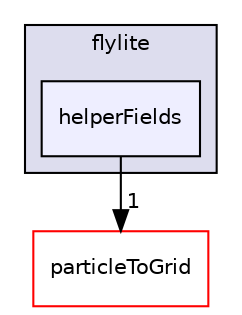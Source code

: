 digraph "/tmp/tmp.I3T9wAlo9k/picongpu/include/picongpu/particles/flylite/helperFields" {
  compound=true
  node [ fontsize="10", fontname="Helvetica"];
  edge [ labelfontsize="10", labelfontname="Helvetica"];
  subgraph clusterdir_e31077acfa5864a39c7fe450d9090216 {
    graph [ bgcolor="#ddddee", pencolor="black", label="flylite" fontname="Helvetica", fontsize="10", URL="dir_e31077acfa5864a39c7fe450d9090216.html"]
  dir_997d949c8cf07d06a60e8c6e0baa461f [shape=box, label="helperFields", style="filled", fillcolor="#eeeeff", pencolor="black", URL="dir_997d949c8cf07d06a60e8c6e0baa461f.html"];
  }
  dir_5cfede4be71155a80ba519f9359717a3 [shape=box label="particleToGrid" fillcolor="white" style="filled" color="red" URL="dir_5cfede4be71155a80ba519f9359717a3.html"];
  dir_997d949c8cf07d06a60e8c6e0baa461f->dir_5cfede4be71155a80ba519f9359717a3 [headlabel="1", labeldistance=1.5 headhref="dir_000049_000066.html"];
}

